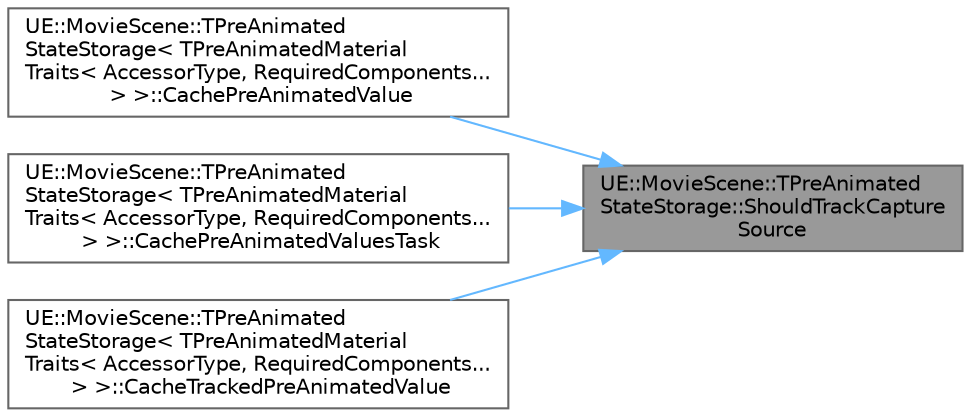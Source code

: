 digraph "UE::MovieScene::TPreAnimatedStateStorage::ShouldTrackCaptureSource"
{
 // INTERACTIVE_SVG=YES
 // LATEX_PDF_SIZE
  bgcolor="transparent";
  edge [fontname=Helvetica,fontsize=10,labelfontname=Helvetica,labelfontsize=10];
  node [fontname=Helvetica,fontsize=10,shape=box,height=0.2,width=0.4];
  rankdir="RL";
  Node1 [id="Node000001",label="UE::MovieScene::TPreAnimated\lStateStorage::ShouldTrackCapture\lSource",height=0.2,width=0.4,color="gray40", fillcolor="grey60", style="filled", fontcolor="black",tooltip=" "];
  Node1 -> Node2 [id="edge1_Node000001_Node000002",dir="back",color="steelblue1",style="solid",tooltip=" "];
  Node2 [id="Node000002",label="UE::MovieScene::TPreAnimated\lStateStorage\< TPreAnimatedMaterial\lTraits\< AccessorType, RequiredComponents...\l \> \>::CachePreAnimatedValue",height=0.2,width=0.4,color="grey40", fillcolor="white", style="filled",URL="$d5/dd5/structUE_1_1MovieScene_1_1TPreAnimatedStateStorage.html#aff75e83866ddf4e1656791be98f0f564",tooltip=" "];
  Node1 -> Node3 [id="edge2_Node000001_Node000003",dir="back",color="steelblue1",style="solid",tooltip=" "];
  Node3 [id="Node000003",label="UE::MovieScene::TPreAnimated\lStateStorage\< TPreAnimatedMaterial\lTraits\< AccessorType, RequiredComponents...\l \> \>::CachePreAnimatedValuesTask",height=0.2,width=0.4,color="grey40", fillcolor="white", style="filled",URL="$d5/dd5/structUE_1_1MovieScene_1_1TPreAnimatedStateStorage.html#a19af7e77fb2726ee241bb1c723a77110",tooltip=" "];
  Node1 -> Node4 [id="edge3_Node000001_Node000004",dir="back",color="steelblue1",style="solid",tooltip=" "];
  Node4 [id="Node000004",label="UE::MovieScene::TPreAnimated\lStateStorage\< TPreAnimatedMaterial\lTraits\< AccessorType, RequiredComponents...\l \> \>::CacheTrackedPreAnimatedValue",height=0.2,width=0.4,color="grey40", fillcolor="white", style="filled",URL="$d5/dd5/structUE_1_1MovieScene_1_1TPreAnimatedStateStorage.html#a5dd070ff6e708ef6e86499b5765eb425",tooltip=" "];
}
